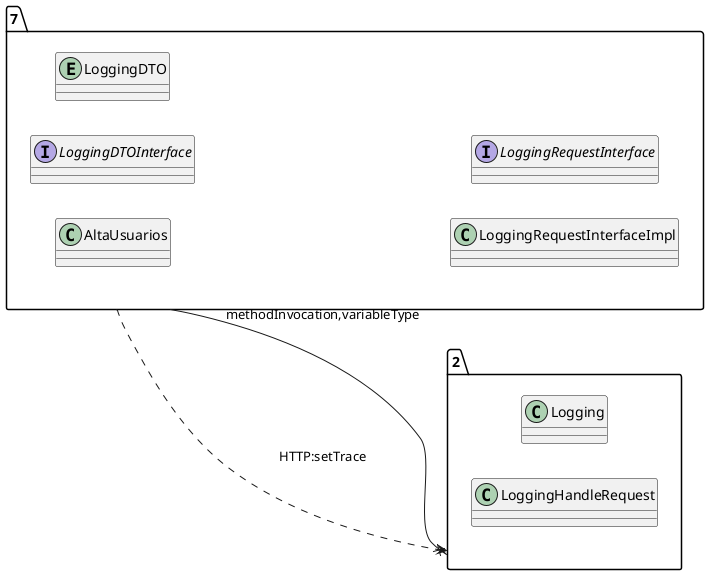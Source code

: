 @startuml 
allow_mixing
left to right direction
package "7"{
class AltaUsuarios
interface LoggingDTOInterface
entity LoggingDTO
class LoggingRequestInterfaceImpl
interface LoggingRequestInterface

}
package "2"{
class Logging
class LoggingHandleRequest

}
"7" --x "2":methodInvocation,variableType
"7" ..> "2":HTTP:setTrace
@enduml